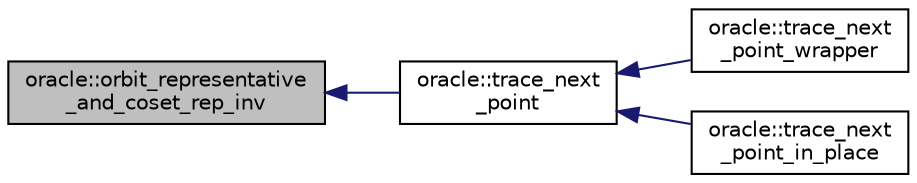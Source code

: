 digraph "oracle::orbit_representative_and_coset_rep_inv"
{
  edge [fontname="Helvetica",fontsize="10",labelfontname="Helvetica",labelfontsize="10"];
  node [fontname="Helvetica",fontsize="10",shape=record];
  rankdir="LR";
  Node6908 [label="oracle::orbit_representative\l_and_coset_rep_inv",height=0.2,width=0.4,color="black", fillcolor="grey75", style="filled", fontcolor="black"];
  Node6908 -> Node6909 [dir="back",color="midnightblue",fontsize="10",style="solid",fontname="Helvetica"];
  Node6909 [label="oracle::trace_next\l_point",height=0.2,width=0.4,color="black", fillcolor="white", style="filled",URL="$d7/da7/classoracle.html#ae86c3f9d4b95b5a6e88ee0959942ecde"];
  Node6909 -> Node6910 [dir="back",color="midnightblue",fontsize="10",style="solid",fontname="Helvetica"];
  Node6910 [label="oracle::trace_next\l_point_wrapper",height=0.2,width=0.4,color="black", fillcolor="white", style="filled",URL="$d7/da7/classoracle.html#a33e1e9e4dde6fbecd7ae858576a7132f"];
  Node6909 -> Node6911 [dir="back",color="midnightblue",fontsize="10",style="solid",fontname="Helvetica"];
  Node6911 [label="oracle::trace_next\l_point_in_place",height=0.2,width=0.4,color="black", fillcolor="white", style="filled",URL="$d7/da7/classoracle.html#a4dbea33418d5c0f550a960a5c83194a5"];
}
